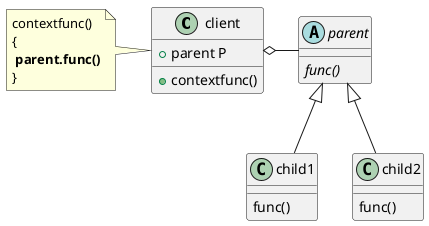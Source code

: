 @startuml

class client{
    +contextfunc()
    +parent P
}
note left of client : contextfunc()\n{ \n <b>parent.func()</b>\n}

abstract parent{
{abstract} func()
}

class child1{
func()
}
class child2{
func()
}
client o-right- parent
parent <|-- child1
parent <|-- child2
@enduml